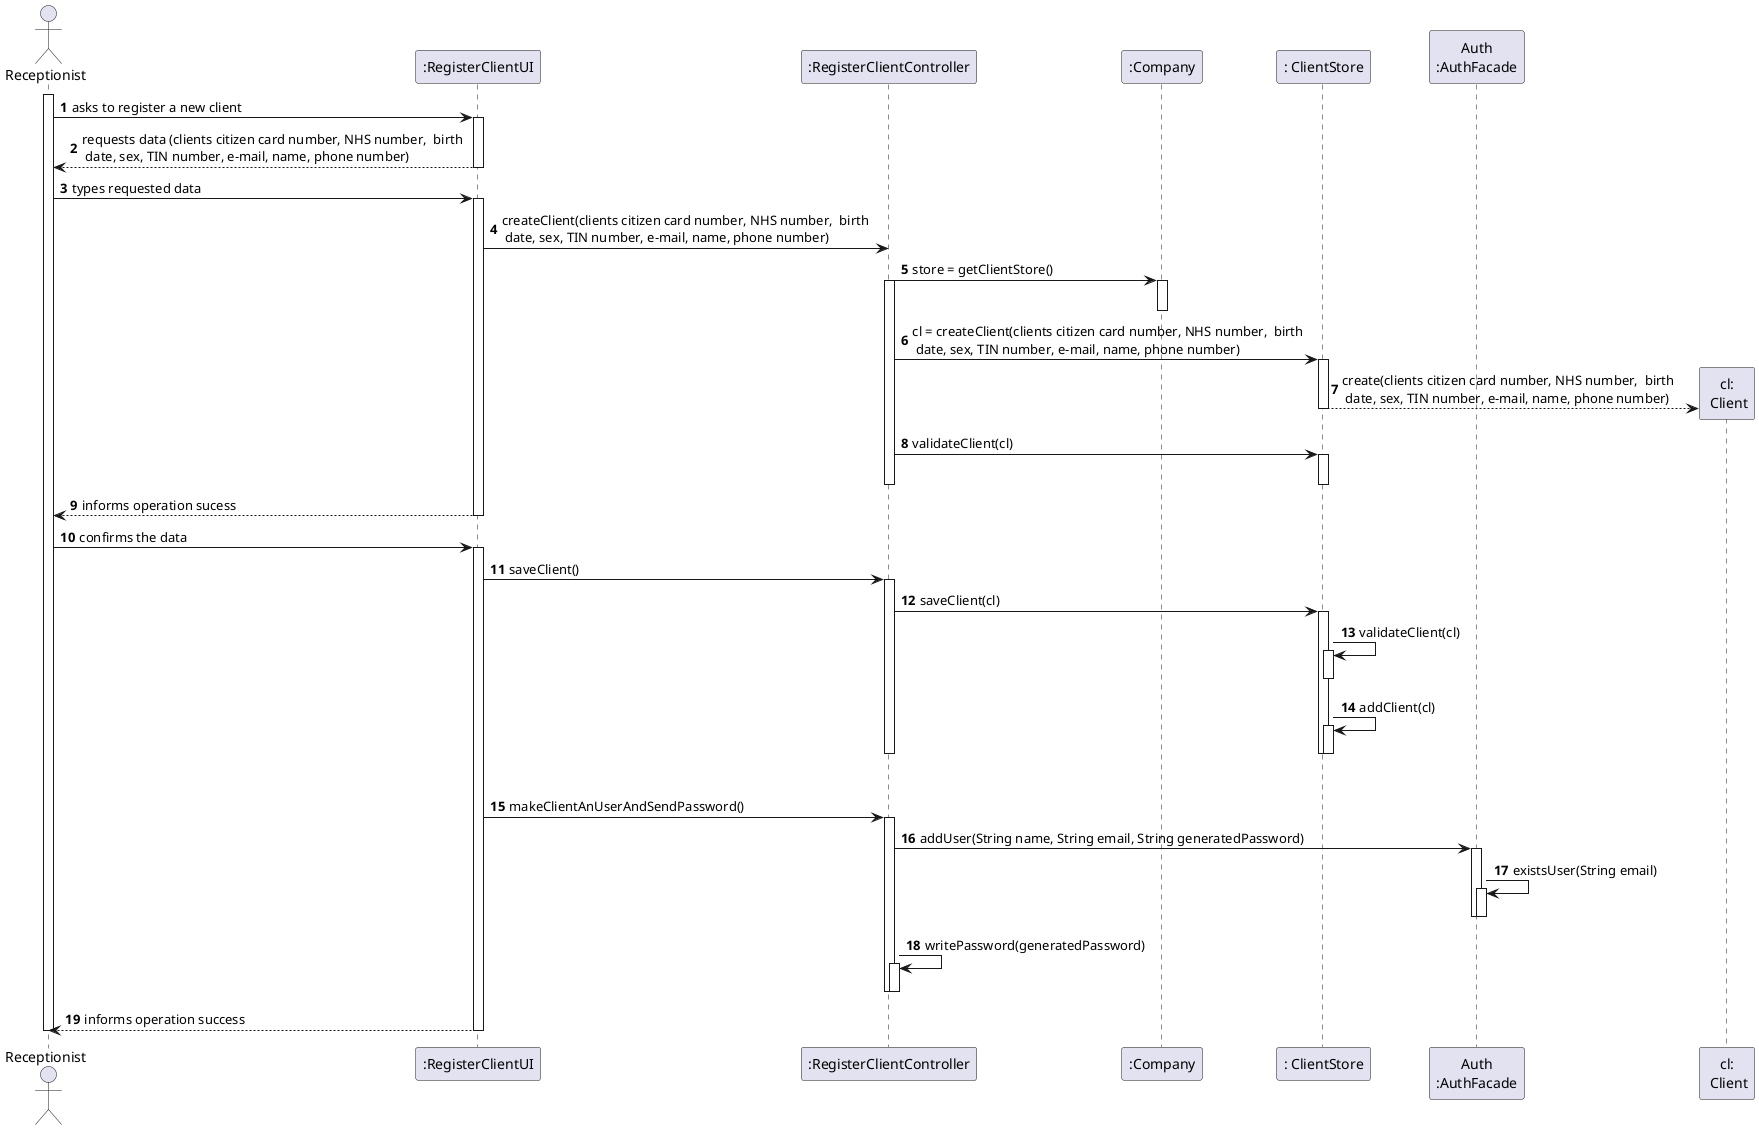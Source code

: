 @startuml
autonumber
'hide footbox
actor "Receptionist" as RC

participant ":RegisterClientUI" as UI
participant ":RegisterClientController" as CTRL
participant ":Company" as CP
participant ": ClientStore" as CS
participant "Auth\n:AuthFacade" as SESSAO
participant "cl:\n Client" as CL


activate RC
RC -> UI : asks to register a new client
activate UI
UI --> RC : requests data (clients citizen card number, NHS number,  birth \n date, sex, TIN number, e-mail, name, phone number)
deactivate UI

RC -> UI : types requested data
activate UI

UI -> CTRL : createClient(clients citizen card number, NHS number,  birth \n date, sex, TIN number, e-mail, name, phone number)

CTRL -> CP : store = getClientStore()
activate CP
deactivate CP
activate CTRL
CTRL -> CS : cl = createClient(clients citizen card number, NHS number,  birth \n date, sex, TIN number, e-mail, name, phone number)
activate CS
CS -->  CL** : create(clients citizen card number, NHS number,  birth \n date, sex, TIN number, e-mail, name, phone number)
deactivate CS

CTRL -> CS : validateClient(cl)
activate CS

deactivate CS
deactivate CTRL

UI --> RC : informs operation sucess
deactivate CS
deactivate UI

RC -> UI : confirms the data
activate UI

UI -> CTRL : saveClient()
activate CTRL

CTRL -> CS : saveClient(cl)
activate CS
CS -> CS : validateClient(cl)
activate CS
deactivate CS
CS -> CS : addClient(cl)
activate CS
deactivate CS
|||
deactivate CS
deactivate CTRL
UI -> CTRL : makeClientAnUserAndSendPassword()
activate CTRL

CTRL -> SESSAO : addUser(String name, String email, String generatedPassword)
activate SESSAO
SESSAO -> SESSAO : existsUser(String email)
activate SESSAO
deactivate SESSAO
deactivate SESSAO

CTRL -> CTRL : writePassword(generatedPassword)
activate CTRL
deactivate CTRL
deactivate CTRL










UI --> RC: informs operation success

deactivate CP
deactivate CTRL
deactivate UI



deactivate CTRL
deactivate UI

deactivate RC

@enduml